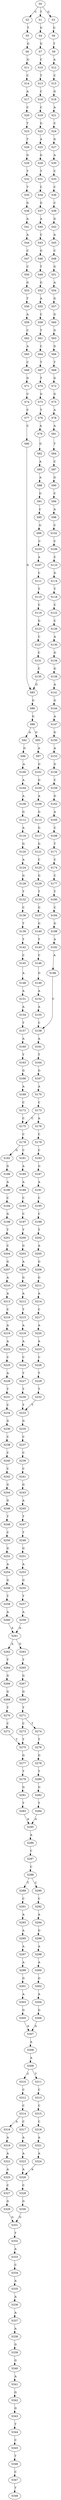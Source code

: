 strict digraph  {
	S0 -> S1 [ label = T ];
	S0 -> S2 [ label = C ];
	S0 -> S3 [ label = G ];
	S1 -> S4 [ label = G ];
	S2 -> S5 [ label = T ];
	S3 -> S6 [ label = G ];
	S4 -> S7 [ label = G ];
	S5 -> S8 [ label = G ];
	S6 -> S9 [ label = T ];
	S7 -> S10 [ label = C ];
	S8 -> S11 [ label = G ];
	S9 -> S12 [ label = A ];
	S10 -> S13 [ label = T ];
	S11 -> S14 [ label = C ];
	S12 -> S15 [ label = C ];
	S13 -> S16 [ label = C ];
	S14 -> S17 [ label = A ];
	S15 -> S18 [ label = G ];
	S16 -> S19 [ label = C ];
	S17 -> S20 [ label = C ];
	S18 -> S21 [ label = A ];
	S19 -> S22 [ label = G ];
	S20 -> S23 [ label = T ];
	S21 -> S24 [ label = C ];
	S22 -> S25 [ label = A ];
	S23 -> S26 [ label = T ];
	S24 -> S27 [ label = G ];
	S25 -> S28 [ label = G ];
	S26 -> S29 [ label = G ];
	S27 -> S30 [ label = A ];
	S28 -> S31 [ label = T ];
	S29 -> S32 [ label = T ];
	S30 -> S33 [ label = C ];
	S31 -> S34 [ label = C ];
	S32 -> S35 [ label = T ];
	S33 -> S36 [ label = C ];
	S34 -> S37 [ label = G ];
	S35 -> S38 [ label = G ];
	S36 -> S39 [ label = C ];
	S37 -> S40 [ label = A ];
	S38 -> S41 [ label = A ];
	S39 -> S42 [ label = G ];
	S40 -> S43 [ label = C ];
	S41 -> S44 [ label = A ];
	S42 -> S45 [ label = A ];
	S43 -> S46 [ label = G ];
	S44 -> S47 [ label = C ];
	S45 -> S48 [ label = C ];
	S46 -> S49 [ label = T ];
	S47 -> S50 [ label = C ];
	S48 -> S51 [ label = G ];
	S49 -> S52 [ label = G ];
	S50 -> S53 [ label = G ];
	S51 -> S54 [ label = A ];
	S52 -> S55 [ label = A ];
	S53 -> S56 [ label = T ];
	S54 -> S57 [ label = G ];
	S55 -> S58 [ label = C ];
	S56 -> S59 [ label = A ];
	S57 -> S60 [ label = G ];
	S58 -> S61 [ label = T ];
	S59 -> S62 [ label = C ];
	S60 -> S63 [ label = G ];
	S61 -> S64 [ label = C ];
	S62 -> S65 [ label = A ];
	S63 -> S66 [ label = G ];
	S64 -> S67 [ label = T ];
	S65 -> S68 [ label = C ];
	S66 -> S69 [ label = T ];
	S67 -> S70 [ label = T ];
	S68 -> S71 [ label = G ];
	S69 -> S72 [ label = G ];
	S70 -> S73 [ label = G ];
	S71 -> S74 [ label = C ];
	S72 -> S75 [ label = G ];
	S73 -> S76 [ label = T ];
	S74 -> S77 [ label = C ];
	S75 -> S78 [ label = A ];
	S76 -> S79 [ label = A ];
	S77 -> S80 [ label = C ];
	S78 -> S81 [ label = A ];
	S79 -> S82 [ label = G ];
	S80 -> S83 [ label = G ];
	S81 -> S84 [ label = T ];
	S82 -> S85 [ label = A ];
	S83 -> S86 [ label = G ];
	S84 -> S87 [ label = C ];
	S85 -> S88 [ label = A ];
	S86 -> S89 [ label = G ];
	S87 -> S90 [ label = G ];
	S88 -> S91 [ label = G ];
	S89 -> S92 [ label = A ];
	S89 -> S93 [ label = G ];
	S90 -> S94 [ label = C ];
	S91 -> S95 [ label = C ];
	S92 -> S96 [ label = G ];
	S93 -> S97 [ label = A ];
	S94 -> S98 [ label = A ];
	S95 -> S99 [ label = G ];
	S96 -> S100 [ label = A ];
	S97 -> S101 [ label = G ];
	S98 -> S102 [ label = C ];
	S99 -> S103 [ label = C ];
	S100 -> S104 [ label = A ];
	S101 -> S105 [ label = G ];
	S102 -> S106 [ label = C ];
	S103 -> S107 [ label = A ];
	S104 -> S108 [ label = A ];
	S105 -> S109 [ label = A ];
	S106 -> S110 [ label = C ];
	S107 -> S111 [ label = C ];
	S108 -> S112 [ label = G ];
	S109 -> S113 [ label = G ];
	S110 -> S114 [ label = G ];
	S111 -> S115 [ label = T ];
	S112 -> S116 [ label = A ];
	S113 -> S117 [ label = G ];
	S114 -> S118 [ label = T ];
	S115 -> S119 [ label = C ];
	S116 -> S120 [ label = G ];
	S117 -> S121 [ label = G ];
	S118 -> S122 [ label = C ];
	S119 -> S123 [ label = G ];
	S120 -> S124 [ label = A ];
	S121 -> S125 [ label = C ];
	S122 -> S126 [ label = C ];
	S123 -> S127 [ label = C ];
	S124 -> S128 [ label = G ];
	S125 -> S129 [ label = G ];
	S126 -> S130 [ label = A ];
	S127 -> S131 [ label = C ];
	S128 -> S132 [ label = T ];
	S129 -> S133 [ label = T ];
	S130 -> S134 [ label = G ];
	S131 -> S135 [ label = C ];
	S132 -> S136 [ label = C ];
	S133 -> S137 [ label = G ];
	S134 -> S138 [ label = G ];
	S135 -> S83 [ label = G ];
	S136 -> S139 [ label = T ];
	S137 -> S140 [ label = G ];
	S138 -> S141 [ label = A ];
	S139 -> S142 [ label = T ];
	S140 -> S143 [ label = T ];
	S141 -> S144 [ label = G ];
	S142 -> S145 [ label = C ];
	S143 -> S146 [ label = C ];
	S144 -> S147 [ label = A ];
	S145 -> S148 [ label = A ];
	S146 -> S149 [ label = G ];
	S147 -> S150 [ label = G ];
	S148 -> S151 [ label = A ];
	S149 -> S152 [ label = A ];
	S150 -> S153 [ label = A ];
	S151 -> S154 [ label = A ];
	S152 -> S155 [ label = A ];
	S153 -> S156 [ label = G ];
	S154 -> S157 [ label = T ];
	S155 -> S158 [ label = C ];
	S156 -> S159 [ label = C ];
	S157 -> S160 [ label = A ];
	S158 -> S161 [ label = A ];
	S159 -> S162 [ label = G ];
	S160 -> S163 [ label = T ];
	S161 -> S164 [ label = T ];
	S162 -> S165 [ label = A ];
	S163 -> S166 [ label = G ];
	S164 -> S167 [ label = G ];
	S165 -> S168 [ label = C ];
	S166 -> S169 [ label = A ];
	S167 -> S170 [ label = A ];
	S168 -> S171 [ label = T ];
	S169 -> S172 [ label = C ];
	S170 -> S173 [ label = C ];
	S171 -> S174 [ label = C ];
	S172 -> S175 [ label = C ];
	S173 -> S175 [ label = C ];
	S173 -> S176 [ label = A ];
	S174 -> S177 [ label = C ];
	S175 -> S178 [ label = C ];
	S176 -> S179 [ label = C ];
	S177 -> S180 [ label = T ];
	S178 -> S181 [ label = C ];
	S178 -> S182 [ label = G ];
	S179 -> S183 [ label = C ];
	S180 -> S184 [ label = C ];
	S181 -> S185 [ label = A ];
	S182 -> S186 [ label = G ];
	S183 -> S187 [ label = G ];
	S184 -> S188 [ label = G ];
	S185 -> S189 [ label = A ];
	S186 -> S190 [ label = A ];
	S187 -> S191 [ label = A ];
	S188 -> S192 [ label = A ];
	S189 -> S193 [ label = C ];
	S190 -> S194 [ label = C ];
	S191 -> S195 [ label = C ];
	S192 -> S196 [ label = A ];
	S193 -> S197 [ label = C ];
	S194 -> S198 [ label = G ];
	S195 -> S199 [ label = C ];
	S196 -> S158 [ label = C ];
	S197 -> S200 [ label = T ];
	S198 -> S201 [ label = T ];
	S199 -> S202 [ label = T ];
	S200 -> S203 [ label = G ];
	S201 -> S204 [ label = C ];
	S202 -> S205 [ label = A ];
	S203 -> S206 [ label = A ];
	S204 -> S207 [ label = G ];
	S205 -> S208 [ label = G ];
	S206 -> S209 [ label = G ];
	S207 -> S210 [ label = A ];
	S208 -> S211 [ label = G ];
	S209 -> S212 [ label = A ];
	S210 -> S213 [ label = A ];
	S211 -> S214 [ label = A ];
	S212 -> S215 [ label = T ];
	S213 -> S216 [ label = C ];
	S214 -> S217 [ label = C ];
	S215 -> S218 [ label = A ];
	S216 -> S219 [ label = A ];
	S217 -> S220 [ label = A ];
	S218 -> S221 [ label = A ];
	S219 -> S222 [ label = A ];
	S220 -> S223 [ label = A ];
	S221 -> S224 [ label = C ];
	S222 -> S225 [ label = C ];
	S223 -> S226 [ label = C ];
	S224 -> S227 [ label = T ];
	S225 -> S228 [ label = A ];
	S226 -> S229 [ label = T ];
	S227 -> S230 [ label = T ];
	S228 -> S231 [ label = T ];
	S229 -> S232 [ label = T ];
	S230 -> S233 [ label = T ];
	S231 -> S234 [ label = C ];
	S232 -> S233 [ label = T ];
	S233 -> S235 [ label = G ];
	S234 -> S236 [ label = G ];
	S235 -> S237 [ label = C ];
	S236 -> S238 [ label = C ];
	S237 -> S239 [ label = C ];
	S238 -> S240 [ label = C ];
	S239 -> S241 [ label = C ];
	S240 -> S242 [ label = C ];
	S241 -> S243 [ label = G ];
	S242 -> S244 [ label = G ];
	S243 -> S245 [ label = A ];
	S244 -> S246 [ label = G ];
	S245 -> S247 [ label = T ];
	S246 -> S248 [ label = T ];
	S247 -> S249 [ label = T ];
	S248 -> S250 [ label = C ];
	S249 -> S251 [ label = G ];
	S250 -> S252 [ label = G ];
	S251 -> S253 [ label = A ];
	S252 -> S254 [ label = A ];
	S253 -> S255 [ label = G ];
	S254 -> S256 [ label = G ];
	S255 -> S257 [ label = T ];
	S256 -> S258 [ label = T ];
	S257 -> S259 [ label = A ];
	S258 -> S260 [ label = A ];
	S259 -> S261 [ label = A ];
	S260 -> S261 [ label = A ];
	S261 -> S262 [ label = A ];
	S261 -> S263 [ label = G ];
	S262 -> S264 [ label = T ];
	S263 -> S265 [ label = T ];
	S264 -> S266 [ label = G ];
	S265 -> S267 [ label = G ];
	S266 -> S268 [ label = G ];
	S267 -> S269 [ label = G ];
	S268 -> S270 [ label = T ];
	S269 -> S271 [ label = T ];
	S270 -> S272 [ label = C ];
	S271 -> S273 [ label = C ];
	S271 -> S274 [ label = T ];
	S272 -> S275 [ label = T ];
	S273 -> S275 [ label = T ];
	S274 -> S276 [ label = T ];
	S275 -> S277 [ label = G ];
	S276 -> S278 [ label = G ];
	S277 -> S279 [ label = T ];
	S278 -> S280 [ label = T ];
	S279 -> S281 [ label = G ];
	S280 -> S282 [ label = G ];
	S281 -> S283 [ label = T ];
	S282 -> S284 [ label = T ];
	S283 -> S285 [ label = A ];
	S284 -> S285 [ label = A ];
	S285 -> S286 [ label = A ];
	S286 -> S287 [ label = C ];
	S287 -> S288 [ label = C ];
	S288 -> S289 [ label = T ];
	S288 -> S290 [ label = C ];
	S289 -> S291 [ label = C ];
	S290 -> S292 [ label = C ];
	S291 -> S293 [ label = A ];
	S292 -> S294 [ label = A ];
	S293 -> S295 [ label = A ];
	S294 -> S296 [ label = G ];
	S295 -> S297 [ label = A ];
	S296 -> S298 [ label = A ];
	S297 -> S299 [ label = A ];
	S298 -> S300 [ label = A ];
	S299 -> S301 [ label = G ];
	S300 -> S302 [ label = G ];
	S301 -> S303 [ label = A ];
	S302 -> S304 [ label = A ];
	S303 -> S305 [ label = G ];
	S304 -> S306 [ label = G ];
	S305 -> S307 [ label = A ];
	S306 -> S307 [ label = A ];
	S307 -> S308 [ label = A ];
	S308 -> S309 [ label = A ];
	S309 -> S310 [ label = C ];
	S309 -> S311 [ label = T ];
	S310 -> S312 [ label = C ];
	S311 -> S313 [ label = C ];
	S312 -> S314 [ label = C ];
	S313 -> S315 [ label = C ];
	S314 -> S316 [ label = A ];
	S314 -> S317 [ label = C ];
	S315 -> S318 [ label = C ];
	S316 -> S319 [ label = A ];
	S317 -> S320 [ label = A ];
	S318 -> S321 [ label = A ];
	S319 -> S322 [ label = A ];
	S320 -> S323 [ label = A ];
	S321 -> S324 [ label = A ];
	S322 -> S325 [ label = A ];
	S323 -> S326 [ label = A ];
	S324 -> S326 [ label = A ];
	S325 -> S327 [ label = C ];
	S326 -> S328 [ label = C ];
	S327 -> S329 [ label = G ];
	S328 -> S330 [ label = G ];
	S329 -> S331 [ label = G ];
	S330 -> S331 [ label = G ];
	S331 -> S332 [ label = T ];
	S332 -> S333 [ label = A ];
	S333 -> S334 [ label = C ];
	S334 -> S335 [ label = A ];
	S335 -> S336 [ label = A ];
	S336 -> S337 [ label = A ];
	S337 -> S338 [ label = A ];
	S338 -> S339 [ label = G ];
	S339 -> S340 [ label = G ];
	S340 -> S341 [ label = A ];
	S341 -> S342 [ label = G ];
	S342 -> S343 [ label = G ];
	S343 -> S344 [ label = T ];
	S344 -> S345 [ label = C ];
	S345 -> S346 [ label = T ];
	S346 -> S347 [ label = C ];
	S347 -> S348 [ label = T ];
}
